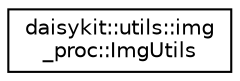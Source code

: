 digraph "Graphical Class Hierarchy"
{
 // LATEX_PDF_SIZE
  edge [fontname="Helvetica",fontsize="10",labelfontname="Helvetica",labelfontsize="10"];
  node [fontname="Helvetica",fontsize="10",shape=record];
  rankdir="LR";
  Node0 [label="daisykit::utils::img\l_proc::ImgUtils",height=0.2,width=0.4,color="black", fillcolor="white", style="filled",URL="$classdaisykit_1_1utils_1_1img__proc_1_1ImgUtils.html",tooltip=" "];
}
